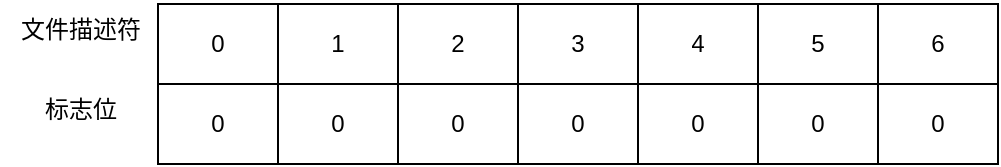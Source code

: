 <mxfile version="24.3.1" type="github" pages="2">
  <diagram id="h0cVkiuGXGfNS-zdogkH" name="第 1 页">
    <mxGraphModel dx="786" dy="438" grid="1" gridSize="10" guides="1" tooltips="1" connect="1" arrows="1" fold="1" page="1" pageScale="1" pageWidth="827" pageHeight="1169" math="0" shadow="0">
      <root>
        <mxCell id="0" />
        <mxCell id="1" parent="0" />
        <mxCell id="1j3DADHD43F0wDQOLcBk-1" value="" style="shape=table;startSize=0;container=1;collapsible=0;childLayout=tableLayout;" vertex="1" parent="1">
          <mxGeometry x="229" y="180" width="420" height="80" as="geometry" />
        </mxCell>
        <mxCell id="1j3DADHD43F0wDQOLcBk-2" value="" style="shape=tableRow;horizontal=0;startSize=0;swimlaneHead=0;swimlaneBody=0;strokeColor=inherit;top=0;left=0;bottom=0;right=0;collapsible=0;dropTarget=0;fillColor=none;points=[[0,0.5],[1,0.5]];portConstraint=eastwest;" vertex="1" parent="1j3DADHD43F0wDQOLcBk-1">
          <mxGeometry width="420" height="40" as="geometry" />
        </mxCell>
        <mxCell id="1j3DADHD43F0wDQOLcBk-3" value="0" style="shape=partialRectangle;html=1;whiteSpace=wrap;connectable=0;strokeColor=inherit;overflow=hidden;fillColor=none;top=0;left=0;bottom=0;right=0;pointerEvents=1;" vertex="1" parent="1j3DADHD43F0wDQOLcBk-2">
          <mxGeometry width="60" height="40" as="geometry">
            <mxRectangle width="60" height="40" as="alternateBounds" />
          </mxGeometry>
        </mxCell>
        <mxCell id="1j3DADHD43F0wDQOLcBk-4" value="1" style="shape=partialRectangle;html=1;whiteSpace=wrap;connectable=0;strokeColor=inherit;overflow=hidden;fillColor=none;top=0;left=0;bottom=0;right=0;pointerEvents=1;" vertex="1" parent="1j3DADHD43F0wDQOLcBk-2">
          <mxGeometry x="60" width="60" height="40" as="geometry">
            <mxRectangle width="60" height="40" as="alternateBounds" />
          </mxGeometry>
        </mxCell>
        <mxCell id="1j3DADHD43F0wDQOLcBk-5" value="2" style="shape=partialRectangle;html=1;whiteSpace=wrap;connectable=0;strokeColor=inherit;overflow=hidden;fillColor=none;top=0;left=0;bottom=0;right=0;pointerEvents=1;" vertex="1" parent="1j3DADHD43F0wDQOLcBk-2">
          <mxGeometry x="120" width="60" height="40" as="geometry">
            <mxRectangle width="60" height="40" as="alternateBounds" />
          </mxGeometry>
        </mxCell>
        <mxCell id="1j3DADHD43F0wDQOLcBk-6" value="3" style="shape=partialRectangle;html=1;whiteSpace=wrap;connectable=0;strokeColor=inherit;overflow=hidden;fillColor=none;top=0;left=0;bottom=0;right=0;pointerEvents=1;" vertex="1" parent="1j3DADHD43F0wDQOLcBk-2">
          <mxGeometry x="180" width="60" height="40" as="geometry">
            <mxRectangle width="60" height="40" as="alternateBounds" />
          </mxGeometry>
        </mxCell>
        <mxCell id="1j3DADHD43F0wDQOLcBk-7" value="4" style="shape=partialRectangle;html=1;whiteSpace=wrap;connectable=0;strokeColor=inherit;overflow=hidden;fillColor=none;top=0;left=0;bottom=0;right=0;pointerEvents=1;" vertex="1" parent="1j3DADHD43F0wDQOLcBk-2">
          <mxGeometry x="240" width="60" height="40" as="geometry">
            <mxRectangle width="60" height="40" as="alternateBounds" />
          </mxGeometry>
        </mxCell>
        <mxCell id="1j3DADHD43F0wDQOLcBk-8" value="5" style="shape=partialRectangle;html=1;whiteSpace=wrap;connectable=0;strokeColor=inherit;overflow=hidden;fillColor=none;top=0;left=0;bottom=0;right=0;pointerEvents=1;" vertex="1" parent="1j3DADHD43F0wDQOLcBk-2">
          <mxGeometry x="300" width="60" height="40" as="geometry">
            <mxRectangle width="60" height="40" as="alternateBounds" />
          </mxGeometry>
        </mxCell>
        <mxCell id="1j3DADHD43F0wDQOLcBk-9" value="6" style="shape=partialRectangle;html=1;whiteSpace=wrap;connectable=0;strokeColor=inherit;overflow=hidden;fillColor=none;top=0;left=0;bottom=0;right=0;pointerEvents=1;" vertex="1" parent="1j3DADHD43F0wDQOLcBk-2">
          <mxGeometry x="360" width="60" height="40" as="geometry">
            <mxRectangle width="60" height="40" as="alternateBounds" />
          </mxGeometry>
        </mxCell>
        <mxCell id="1j3DADHD43F0wDQOLcBk-10" value="" style="shape=tableRow;horizontal=0;startSize=0;swimlaneHead=0;swimlaneBody=0;strokeColor=inherit;top=0;left=0;bottom=0;right=0;collapsible=0;dropTarget=0;fillColor=none;points=[[0,0.5],[1,0.5]];portConstraint=eastwest;" vertex="1" parent="1j3DADHD43F0wDQOLcBk-1">
          <mxGeometry y="40" width="420" height="40" as="geometry" />
        </mxCell>
        <mxCell id="1j3DADHD43F0wDQOLcBk-11" value="0" style="shape=partialRectangle;html=1;whiteSpace=wrap;connectable=0;strokeColor=inherit;overflow=hidden;fillColor=none;top=0;left=0;bottom=0;right=0;pointerEvents=1;" vertex="1" parent="1j3DADHD43F0wDQOLcBk-10">
          <mxGeometry width="60" height="40" as="geometry">
            <mxRectangle width="60" height="40" as="alternateBounds" />
          </mxGeometry>
        </mxCell>
        <mxCell id="1j3DADHD43F0wDQOLcBk-12" value="0" style="shape=partialRectangle;html=1;whiteSpace=wrap;connectable=0;strokeColor=inherit;overflow=hidden;fillColor=none;top=0;left=0;bottom=0;right=0;pointerEvents=1;" vertex="1" parent="1j3DADHD43F0wDQOLcBk-10">
          <mxGeometry x="60" width="60" height="40" as="geometry">
            <mxRectangle width="60" height="40" as="alternateBounds" />
          </mxGeometry>
        </mxCell>
        <mxCell id="1j3DADHD43F0wDQOLcBk-13" value="0" style="shape=partialRectangle;html=1;whiteSpace=wrap;connectable=0;strokeColor=inherit;overflow=hidden;fillColor=none;top=0;left=0;bottom=0;right=0;pointerEvents=1;" vertex="1" parent="1j3DADHD43F0wDQOLcBk-10">
          <mxGeometry x="120" width="60" height="40" as="geometry">
            <mxRectangle width="60" height="40" as="alternateBounds" />
          </mxGeometry>
        </mxCell>
        <mxCell id="1j3DADHD43F0wDQOLcBk-14" value="0" style="shape=partialRectangle;html=1;whiteSpace=wrap;connectable=0;strokeColor=inherit;overflow=hidden;fillColor=none;top=0;left=0;bottom=0;right=0;pointerEvents=1;" vertex="1" parent="1j3DADHD43F0wDQOLcBk-10">
          <mxGeometry x="180" width="60" height="40" as="geometry">
            <mxRectangle width="60" height="40" as="alternateBounds" />
          </mxGeometry>
        </mxCell>
        <mxCell id="1j3DADHD43F0wDQOLcBk-15" value="0" style="shape=partialRectangle;html=1;whiteSpace=wrap;connectable=0;strokeColor=inherit;overflow=hidden;fillColor=none;top=0;left=0;bottom=0;right=0;pointerEvents=1;" vertex="1" parent="1j3DADHD43F0wDQOLcBk-10">
          <mxGeometry x="240" width="60" height="40" as="geometry">
            <mxRectangle width="60" height="40" as="alternateBounds" />
          </mxGeometry>
        </mxCell>
        <mxCell id="1j3DADHD43F0wDQOLcBk-16" value="0" style="shape=partialRectangle;html=1;whiteSpace=wrap;connectable=0;strokeColor=inherit;overflow=hidden;fillColor=none;top=0;left=0;bottom=0;right=0;pointerEvents=1;" vertex="1" parent="1j3DADHD43F0wDQOLcBk-10">
          <mxGeometry x="300" width="60" height="40" as="geometry">
            <mxRectangle width="60" height="40" as="alternateBounds" />
          </mxGeometry>
        </mxCell>
        <mxCell id="1j3DADHD43F0wDQOLcBk-17" value="0" style="shape=partialRectangle;html=1;whiteSpace=wrap;connectable=0;strokeColor=inherit;overflow=hidden;fillColor=none;top=0;left=0;bottom=0;right=0;pointerEvents=1;" vertex="1" parent="1j3DADHD43F0wDQOLcBk-10">
          <mxGeometry x="360" width="60" height="40" as="geometry">
            <mxRectangle width="60" height="40" as="alternateBounds" />
          </mxGeometry>
        </mxCell>
        <mxCell id="1j3DADHD43F0wDQOLcBk-18" value="文件描述符" style="text;html=1;align=center;verticalAlign=middle;resizable=0;points=[];autosize=1;strokeColor=none;fillColor=none;" vertex="1" parent="1">
          <mxGeometry x="150" y="178" width="80" height="30" as="geometry" />
        </mxCell>
        <mxCell id="1j3DADHD43F0wDQOLcBk-19" value="标志位" style="text;html=1;align=center;verticalAlign=middle;resizable=0;points=[];autosize=1;strokeColor=none;fillColor=none;" vertex="1" parent="1">
          <mxGeometry x="160" y="218" width="60" height="30" as="geometry" />
        </mxCell>
      </root>
    </mxGraphModel>
  </diagram>
  <diagram id="iuB6Juqt5CPgPg41HA9I" name="第 2 页">
    <mxGraphModel dx="786" dy="472" grid="1" gridSize="10" guides="1" tooltips="1" connect="1" arrows="1" fold="1" page="1" pageScale="1" pageWidth="827" pageHeight="1169" math="0" shadow="0">
      <root>
        <mxCell id="0" />
        <mxCell id="1" parent="0" />
        <mxCell id="NkNW1e5GBvBfojaWnHRi-1" value="" style="rounded=0;whiteSpace=wrap;html=1;labelBackgroundColor=none;fillColor=#F2CC8F;strokeColor=#E07A5F;fontColor=#393C56;" vertex="1" parent="1">
          <mxGeometry x="340" y="200" width="120" height="60" as="geometry" />
        </mxCell>
        <mxCell id="NkNW1e5GBvBfojaWnHRi-2" value="write" style="rounded=0;whiteSpace=wrap;html=1;labelBackgroundColor=none;fillColor=#F2CC8F;strokeColor=#E07A5F;fontColor=#393C56;" vertex="1" parent="1">
          <mxGeometry x="340" y="200" width="120" height="60" as="geometry" />
        </mxCell>
        <mxCell id="NkNW1e5GBvBfojaWnHRi-3" value="read" style="rounded=0;whiteSpace=wrap;html=1;labelBackgroundColor=none;fillColor=#F2CC8F;strokeColor=#E07A5F;fontColor=#393C56;" vertex="1" parent="1">
          <mxGeometry x="340" y="260" width="120" height="60" as="geometry" />
        </mxCell>
        <mxCell id="NkNW1e5GBvBfojaWnHRi-17" style="edgeStyle=orthogonalEdgeStyle;rounded=0;orthogonalLoop=1;jettySize=auto;html=1;entryX=0;entryY=0.5;entryDx=0;entryDy=0;labelBackgroundColor=none;strokeColor=#E07A5F;fontColor=default;" edge="1" parent="1" source="NkNW1e5GBvBfojaWnHRi-4" target="NkNW1e5GBvBfojaWnHRi-3">
          <mxGeometry relative="1" as="geometry" />
        </mxCell>
        <mxCell id="NkNW1e5GBvBfojaWnHRi-4" value="fd" style="text;html=1;align=center;verticalAlign=middle;resizable=0;points=[];autosize=1;strokeColor=none;fillColor=none;labelBackgroundColor=none;fontColor=#393C56;" vertex="1" parent="1">
          <mxGeometry x="240" y="250" width="30" height="30" as="geometry" />
        </mxCell>
        <mxCell id="NkNW1e5GBvBfojaWnHRi-18" style="edgeStyle=orthogonalEdgeStyle;rounded=0;orthogonalLoop=1;jettySize=auto;html=1;entryX=-0.028;entryY=0.617;entryDx=0;entryDy=0;entryPerimeter=0;labelBackgroundColor=none;strokeColor=#E07A5F;fontColor=default;" edge="1" parent="1" source="NkNW1e5GBvBfojaWnHRi-4" target="NkNW1e5GBvBfojaWnHRi-2">
          <mxGeometry relative="1" as="geometry" />
        </mxCell>
        <mxCell id="NkNW1e5GBvBfojaWnHRi-19" value="select" style="text;html=1;align=center;verticalAlign=middle;resizable=0;points=[];autosize=1;strokeColor=none;fillColor=none;labelBackgroundColor=none;fontColor=#393C56;" vertex="1" parent="1">
          <mxGeometry x="360" y="380" width="50" height="30" as="geometry" />
        </mxCell>
        <mxCell id="NkNW1e5GBvBfojaWnHRi-20" value="读集合" style="rounded=1;whiteSpace=wrap;html=1;labelBackgroundColor=none;fillColor=#F2CC8F;strokeColor=#E07A5F;fontColor=#393C56;" vertex="1" parent="1">
          <mxGeometry x="340" y="410" width="120" height="60" as="geometry" />
        </mxCell>
        <mxCell id="NkNW1e5GBvBfojaWnHRi-26" value="" style="edgeStyle=orthogonalEdgeStyle;rounded=0;orthogonalLoop=1;jettySize=auto;html=1;labelBackgroundColor=none;strokeColor=#E07A5F;fontColor=default;" edge="1" parent="1" source="NkNW1e5GBvBfojaWnHRi-22" target="NkNW1e5GBvBfojaWnHRi-23">
          <mxGeometry relative="1" as="geometry" />
        </mxCell>
        <mxCell id="NkNW1e5GBvBfojaWnHRi-22" value="" style="rounded=0;whiteSpace=wrap;html=1;fillColor=none;strokeColor=#E07A5F;labelBackgroundColor=none;fontColor=#393C56;" vertex="1" parent="1">
          <mxGeometry x="310" y="380" width="170" height="210" as="geometry" />
        </mxCell>
        <mxCell id="NkNW1e5GBvBfojaWnHRi-23" value="" style="rounded=0;whiteSpace=wrap;html=1;fillColor=#F2CC8F;strokeColor=#E07A5F;labelBackgroundColor=none;fontColor=#393C56;" vertex="1" parent="1">
          <mxGeometry x="540" y="380" width="140" height="210" as="geometry" />
        </mxCell>
        <mxCell id="NkNW1e5GBvBfojaWnHRi-24" value="用户态" style="text;html=1;align=center;verticalAlign=middle;resizable=0;points=[];autosize=1;strokeColor=none;fillColor=none;labelBackgroundColor=none;fontColor=#393C56;" vertex="1" parent="1">
          <mxGeometry x="350" y="338" width="60" height="30" as="geometry" />
        </mxCell>
        <mxCell id="NkNW1e5GBvBfojaWnHRi-25" value="内核态" style="text;html=1;align=center;verticalAlign=middle;resizable=0;points=[];autosize=1;strokeColor=none;fillColor=none;labelBackgroundColor=none;fontColor=#393C56;" vertex="1" parent="1">
          <mxGeometry x="570" y="328" width="60" height="30" as="geometry" />
        </mxCell>
        <mxCell id="NkNW1e5GBvBfojaWnHRi-27" value="拷贝" style="text;html=1;align=center;verticalAlign=middle;resizable=0;points=[];autosize=1;strokeColor=none;fillColor=none;labelBackgroundColor=none;fontColor=#393C56;" vertex="1" parent="1">
          <mxGeometry x="485" y="428" width="50" height="30" as="geometry" />
        </mxCell>
        <mxCell id="NkNW1e5GBvBfojaWnHRi-30" value="" style="edgeStyle=orthogonalEdgeStyle;rounded=0;orthogonalLoop=1;jettySize=auto;html=1;labelBackgroundColor=none;strokeColor=#E07A5F;fontColor=default;" edge="1" parent="1" source="NkNW1e5GBvBfojaWnHRi-28" target="NkNW1e5GBvBfojaWnHRi-29">
          <mxGeometry relative="1" as="geometry" />
        </mxCell>
        <mxCell id="NkNW1e5GBvBfojaWnHRi-28" value="读集合" style="rounded=1;whiteSpace=wrap;html=1;labelBackgroundColor=none;fillColor=#F2CC8F;strokeColor=#E07A5F;fontColor=#393C56;" vertex="1" parent="1">
          <mxGeometry x="550" y="418" width="120" height="60" as="geometry" />
        </mxCell>
        <mxCell id="NkNW1e5GBvBfojaWnHRi-32" style="edgeStyle=orthogonalEdgeStyle;rounded=0;orthogonalLoop=1;jettySize=auto;html=1;labelBackgroundColor=none;strokeColor=#E07A5F;fontColor=default;" edge="1" parent="1" source="NkNW1e5GBvBfojaWnHRi-29">
          <mxGeometry relative="1" as="geometry">
            <mxPoint x="490" y="540" as="targetPoint" />
          </mxGeometry>
        </mxCell>
        <mxCell id="NkNW1e5GBvBfojaWnHRi-29" value="修改后的读集合" style="whiteSpace=wrap;html=1;rounded=1;labelBackgroundColor=none;fillColor=#F2CC8F;strokeColor=#E07A5F;fontColor=#393C56;" vertex="1" parent="1">
          <mxGeometry x="550" y="510" width="120" height="60" as="geometry" />
        </mxCell>
        <mxCell id="NkNW1e5GBvBfojaWnHRi-33" value="拷贝" style="text;html=1;align=center;verticalAlign=middle;resizable=0;points=[];autosize=1;strokeColor=none;fillColor=none;labelBackgroundColor=none;fontColor=#393C56;" vertex="1" parent="1">
          <mxGeometry x="475" y="508" width="50" height="30" as="geometry" />
        </mxCell>
        <mxCell id="NkNW1e5GBvBfojaWnHRi-34" value="修改后的读集合" style="rounded=1;whiteSpace=wrap;html=1;labelBackgroundColor=none;fillColor=#F2CC8F;strokeColor=#E07A5F;fontColor=#393C56;" vertex="1" parent="1">
          <mxGeometry x="340" y="510" width="120" height="60" as="geometry" />
        </mxCell>
        <mxCell id="NkNW1e5GBvBfojaWnHRi-36" value="检测对应描述符的读事件" style="text;html=1;align=center;verticalAlign=middle;whiteSpace=wrap;rounded=0;labelBackgroundColor=none;fontColor=#393C56;" vertex="1" parent="1">
          <mxGeometry x="620" y="480" width="60" height="30" as="geometry" />
        </mxCell>
      </root>
    </mxGraphModel>
  </diagram>
</mxfile>
